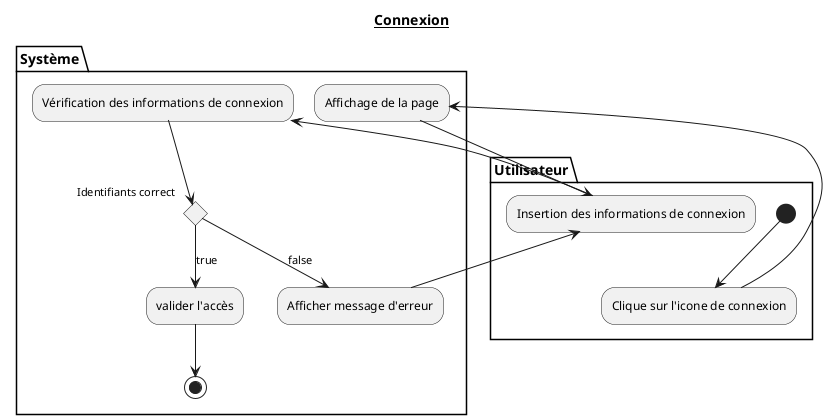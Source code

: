 @startuml
title __Connexion__

partition Utilisateur {
  (*) --> "Clique sur l'icone de connexion"
}

partition Système {
  "Clique sur l'icone de connexion" --> "Affichage de la page"

partition Utilisateur {
  "Affichage de la page" --> "Insertion des informations de connexion"
}
  
partition Système {
	"Insertion des informations de connexion" -->    "Vérification des informations de connexion" 
   "Vérification des informations de connexion" --> if "Identifiants correct" then
   -->[true] "valider l'accès"
   		"valider l'accès" -->(*)
       	else 
        -->[false] "Afficher message d'erreur"
        "Afficher message d'erreur" --> "Insertion des informations de connexion"
}



@enduml